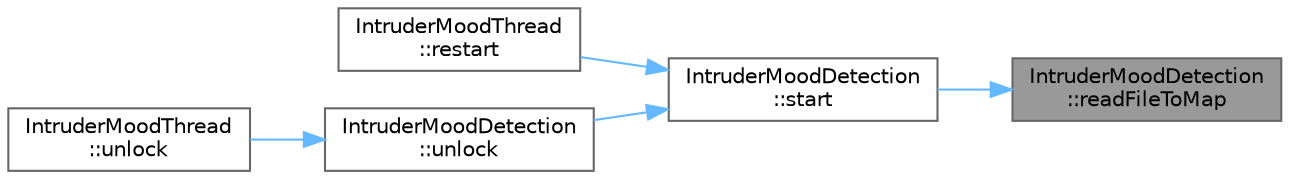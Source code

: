 digraph "IntruderMoodDetection::readFileToMap"
{
 // LATEX_PDF_SIZE
  bgcolor="transparent";
  edge [fontname=Helvetica,fontsize=10,labelfontname=Helvetica,labelfontsize=10];
  node [fontname=Helvetica,fontsize=10,shape=box,height=0.2,width=0.4];
  rankdir="RL";
  Node1 [label="IntruderMoodDetection\l::readFileToMap",height=0.2,width=0.4,color="gray40", fillcolor="grey60", style="filled", fontcolor="black",tooltip=" "];
  Node1 -> Node2 [dir="back",color="steelblue1",style="solid"];
  Node2 [label="IntruderMoodDetection\l::start",height=0.2,width=0.4,color="grey40", fillcolor="white", style="filled",URL="$class_intruder_mood_detection.html#acd6daec24bb0d856325a912a92936a93",tooltip=" "];
  Node2 -> Node3 [dir="back",color="steelblue1",style="solid"];
  Node3 [label="IntruderMoodThread\l::restart",height=0.2,width=0.4,color="grey40", fillcolor="white", style="filled",URL="$class_intruder_mood_thread.html#a4ca398b2c77685a25ca8983afc8bb50d",tooltip=" "];
  Node2 -> Node4 [dir="back",color="steelblue1",style="solid"];
  Node4 [label="IntruderMoodDetection\l::unlock",height=0.2,width=0.4,color="grey40", fillcolor="white", style="filled",URL="$class_intruder_mood_detection.html#a5c1ef131ee35d806ab207615a0e7bd49",tooltip=" "];
  Node4 -> Node5 [dir="back",color="steelblue1",style="solid"];
  Node5 [label="IntruderMoodThread\l::unlock",height=0.2,width=0.4,color="grey40", fillcolor="white", style="filled",URL="$class_intruder_mood_thread.html#a44ae2cf509b7afa810c8ee861c6b1ad2",tooltip=" "];
}
